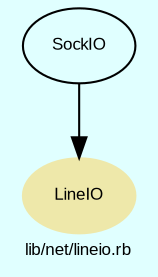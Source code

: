 digraph TopLevel {
    compound = true
    bgcolor = lightcyan1
    fontname = Arial
    fontsize = 8
    label = "lib/net/lineio.rb"
    node [
        fontname = Arial,
        fontsize = 8,
        color = black
    ]

    LineIO [
        fontcolor = black,
        URL = "classes/LineIO.html",
        shape = ellipse,
        color = palegoldenrod,
        style = filled,
        label = "LineIO"
    ]

    SockIO [
        URL = "classes/SockIO.html",
        label = "SockIO"
    ]

    SockIO -> LineIO [

    ]

}

